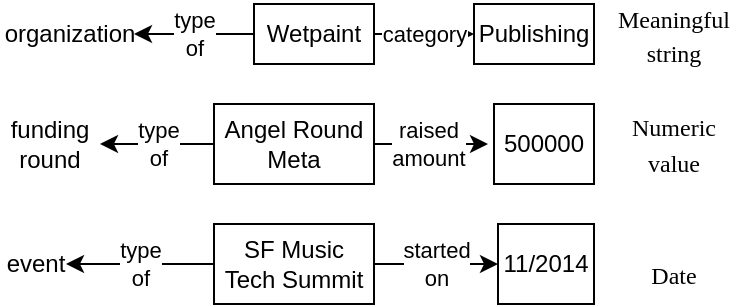 <mxfile version="20.6.0" type="github">
  <diagram id="pnbUqi_Hy17aBZIksYAF" name="Page-1">
    <mxGraphModel dx="1508" dy="425" grid="1" gridSize="10" guides="1" tooltips="1" connect="1" arrows="1" fold="1" page="1" pageScale="1" pageWidth="850" pageHeight="1100" math="0" shadow="0">
      <root>
        <mxCell id="0" />
        <mxCell id="1" parent="0" />
        <mxCell id="7pWeG--zb2RyeEYXEQvc-6" style="edgeStyle=orthogonalEdgeStyle;rounded=0;orthogonalLoop=1;jettySize=auto;html=1;exitX=1;exitY=0.5;exitDx=0;exitDy=0;entryX=0;entryY=0.5;entryDx=0;entryDy=0;" parent="1" source="7pWeG--zb2RyeEYXEQvc-1" target="7pWeG--zb2RyeEYXEQvc-4" edge="1">
          <mxGeometry relative="1" as="geometry" />
        </mxCell>
        <mxCell id="7pWeG--zb2RyeEYXEQvc-7" value="category" style="edgeLabel;html=1;align=center;verticalAlign=middle;resizable=0;points=[];" parent="7pWeG--zb2RyeEYXEQvc-6" vertex="1" connectable="0">
          <mxGeometry x="-0.785" relative="1" as="geometry">
            <mxPoint x="19" as="offset" />
          </mxGeometry>
        </mxCell>
        <mxCell id="vBNNVnR6SF_IRT_-wsf5-3" value="type&lt;br&gt;of" style="edgeStyle=orthogonalEdgeStyle;rounded=0;orthogonalLoop=1;jettySize=auto;html=1;exitX=0;exitY=0.5;exitDx=0;exitDy=0;entryX=1;entryY=0.5;entryDx=0;entryDy=0;" parent="1" source="7pWeG--zb2RyeEYXEQvc-1" target="7pWeG--zb2RyeEYXEQvc-2" edge="1">
          <mxGeometry relative="1" as="geometry" />
        </mxCell>
        <mxCell id="7pWeG--zb2RyeEYXEQvc-1" value="Wetpaint" style="rounded=0;whiteSpace=wrap;html=1;" parent="1" vertex="1">
          <mxGeometry x="90" y="210" width="60" height="30" as="geometry" />
        </mxCell>
        <mxCell id="7pWeG--zb2RyeEYXEQvc-2" value="organization" style="text;html=1;strokeColor=none;fillColor=none;align=center;verticalAlign=middle;whiteSpace=wrap;rounded=0;" parent="1" vertex="1">
          <mxGeometry x="-34" y="220" width="64" height="10" as="geometry" />
        </mxCell>
        <mxCell id="7pWeG--zb2RyeEYXEQvc-4" value="Publishing" style="rounded=0;whiteSpace=wrap;html=1;" parent="1" vertex="1">
          <mxGeometry x="200" y="210" width="60" height="30" as="geometry" />
        </mxCell>
        <mxCell id="qMM9obfmLQl1hRhhVFrr-1" value="&lt;font face=&quot;Times New Roman&quot; style=&quot;font-size: 12px;&quot;&gt;Meaningful&lt;br&gt;string&lt;/font&gt;" style="text;html=1;strokeColor=none;fillColor=none;align=center;verticalAlign=middle;whiteSpace=wrap;rounded=0;fontFamily=Helvetica;fontSize=14;fontColor=#000000;" parent="1" vertex="1">
          <mxGeometry x="270" y="210" width="60" height="30" as="geometry" />
        </mxCell>
        <mxCell id="qMM9obfmLQl1hRhhVFrr-2" value="raised&lt;br&gt;amount" style="edgeStyle=orthogonalEdgeStyle;rounded=0;orthogonalLoop=1;jettySize=auto;html=1;exitX=1;exitY=0.5;exitDx=0;exitDy=0;entryX=0;entryY=0.5;entryDx=0;entryDy=0;" parent="1" edge="1">
          <mxGeometry relative="1" as="geometry">
            <mxPoint x="147" y="280" as="sourcePoint" />
            <mxPoint x="207" y="280" as="targetPoint" />
          </mxGeometry>
        </mxCell>
        <mxCell id="qMM9obfmLQl1hRhhVFrr-3" value="type&lt;br&gt;of" style="edgeStyle=orthogonalEdgeStyle;rounded=0;orthogonalLoop=1;jettySize=auto;html=1;exitX=0;exitY=0.5;exitDx=0;exitDy=0;entryX=1;entryY=0.5;entryDx=0;entryDy=0;" parent="1" source="qMM9obfmLQl1hRhhVFrr-4" target="qMM9obfmLQl1hRhhVFrr-6" edge="1">
          <mxGeometry relative="1" as="geometry" />
        </mxCell>
        <mxCell id="qMM9obfmLQl1hRhhVFrr-4" value="Angel Round Meta" style="rounded=0;whiteSpace=wrap;html=1;" parent="1" vertex="1">
          <mxGeometry x="70" y="260" width="80" height="40" as="geometry" />
        </mxCell>
        <mxCell id="qMM9obfmLQl1hRhhVFrr-5" value="500000" style="rounded=0;whiteSpace=wrap;html=1;" parent="1" vertex="1">
          <mxGeometry x="210" y="260" width="50" height="40" as="geometry" />
        </mxCell>
        <mxCell id="qMM9obfmLQl1hRhhVFrr-6" value="funding&lt;br&gt;round" style="text;html=1;strokeColor=none;fillColor=none;align=center;verticalAlign=middle;whiteSpace=wrap;rounded=0;" parent="1" vertex="1">
          <mxGeometry x="-37" y="272.5" width="50" height="15" as="geometry" />
        </mxCell>
        <mxCell id="qMM9obfmLQl1hRhhVFrr-7" value="&lt;font face=&quot;Times New Roman&quot;&gt;&lt;span style=&quot;font-size: 12px;&quot;&gt;Numeric value&lt;/span&gt;&lt;/font&gt;" style="text;html=1;strokeColor=none;fillColor=none;align=center;verticalAlign=middle;whiteSpace=wrap;rounded=0;fontFamily=Helvetica;fontSize=14;fontColor=#000000;" parent="1" vertex="1">
          <mxGeometry x="270" y="265" width="60" height="30" as="geometry" />
        </mxCell>
        <mxCell id="qMM9obfmLQl1hRhhVFrr-8" value="type&lt;br&gt;of" style="edgeStyle=orthogonalEdgeStyle;rounded=0;orthogonalLoop=1;jettySize=auto;html=1;exitX=0;exitY=0.5;exitDx=0;exitDy=0;" parent="1" source="qMM9obfmLQl1hRhhVFrr-10" target="qMM9obfmLQl1hRhhVFrr-11" edge="1">
          <mxGeometry relative="1" as="geometry" />
        </mxCell>
        <mxCell id="qMM9obfmLQl1hRhhVFrr-9" value="started&lt;br&gt;on" style="edgeStyle=orthogonalEdgeStyle;rounded=0;orthogonalLoop=1;jettySize=auto;html=1;exitX=1;exitY=0.5;exitDx=0;exitDy=0;entryX=0;entryY=0.5;entryDx=0;entryDy=0;" parent="1" source="qMM9obfmLQl1hRhhVFrr-10" target="qMM9obfmLQl1hRhhVFrr-12" edge="1">
          <mxGeometry relative="1" as="geometry" />
        </mxCell>
        <mxCell id="qMM9obfmLQl1hRhhVFrr-10" value="SF Music Tech Summit" style="rounded=0;whiteSpace=wrap;html=1;" parent="1" vertex="1">
          <mxGeometry x="70" y="320" width="80" height="40" as="geometry" />
        </mxCell>
        <mxCell id="qMM9obfmLQl1hRhhVFrr-11" value="event" style="text;html=1;strokeColor=none;fillColor=none;align=center;verticalAlign=middle;whiteSpace=wrap;rounded=0;" parent="1" vertex="1">
          <mxGeometry x="-34" y="325" width="30" height="30" as="geometry" />
        </mxCell>
        <mxCell id="qMM9obfmLQl1hRhhVFrr-12" value="11/2014" style="rounded=0;whiteSpace=wrap;html=1;" parent="1" vertex="1">
          <mxGeometry x="212" y="320" width="48" height="40" as="geometry" />
        </mxCell>
        <mxCell id="qMM9obfmLQl1hRhhVFrr-14" value="&lt;font face=&quot;Times New Roman&quot;&gt;&lt;span style=&quot;font-size: 12px;&quot;&gt;Date&lt;/span&gt;&lt;/font&gt;" style="text;html=1;strokeColor=none;fillColor=none;align=center;verticalAlign=middle;whiteSpace=wrap;rounded=0;fontFamily=Helvetica;fontSize=14;fontColor=#000000;" parent="1" vertex="1">
          <mxGeometry x="270" y="330" width="60" height="30" as="geometry" />
        </mxCell>
      </root>
    </mxGraphModel>
  </diagram>
</mxfile>
